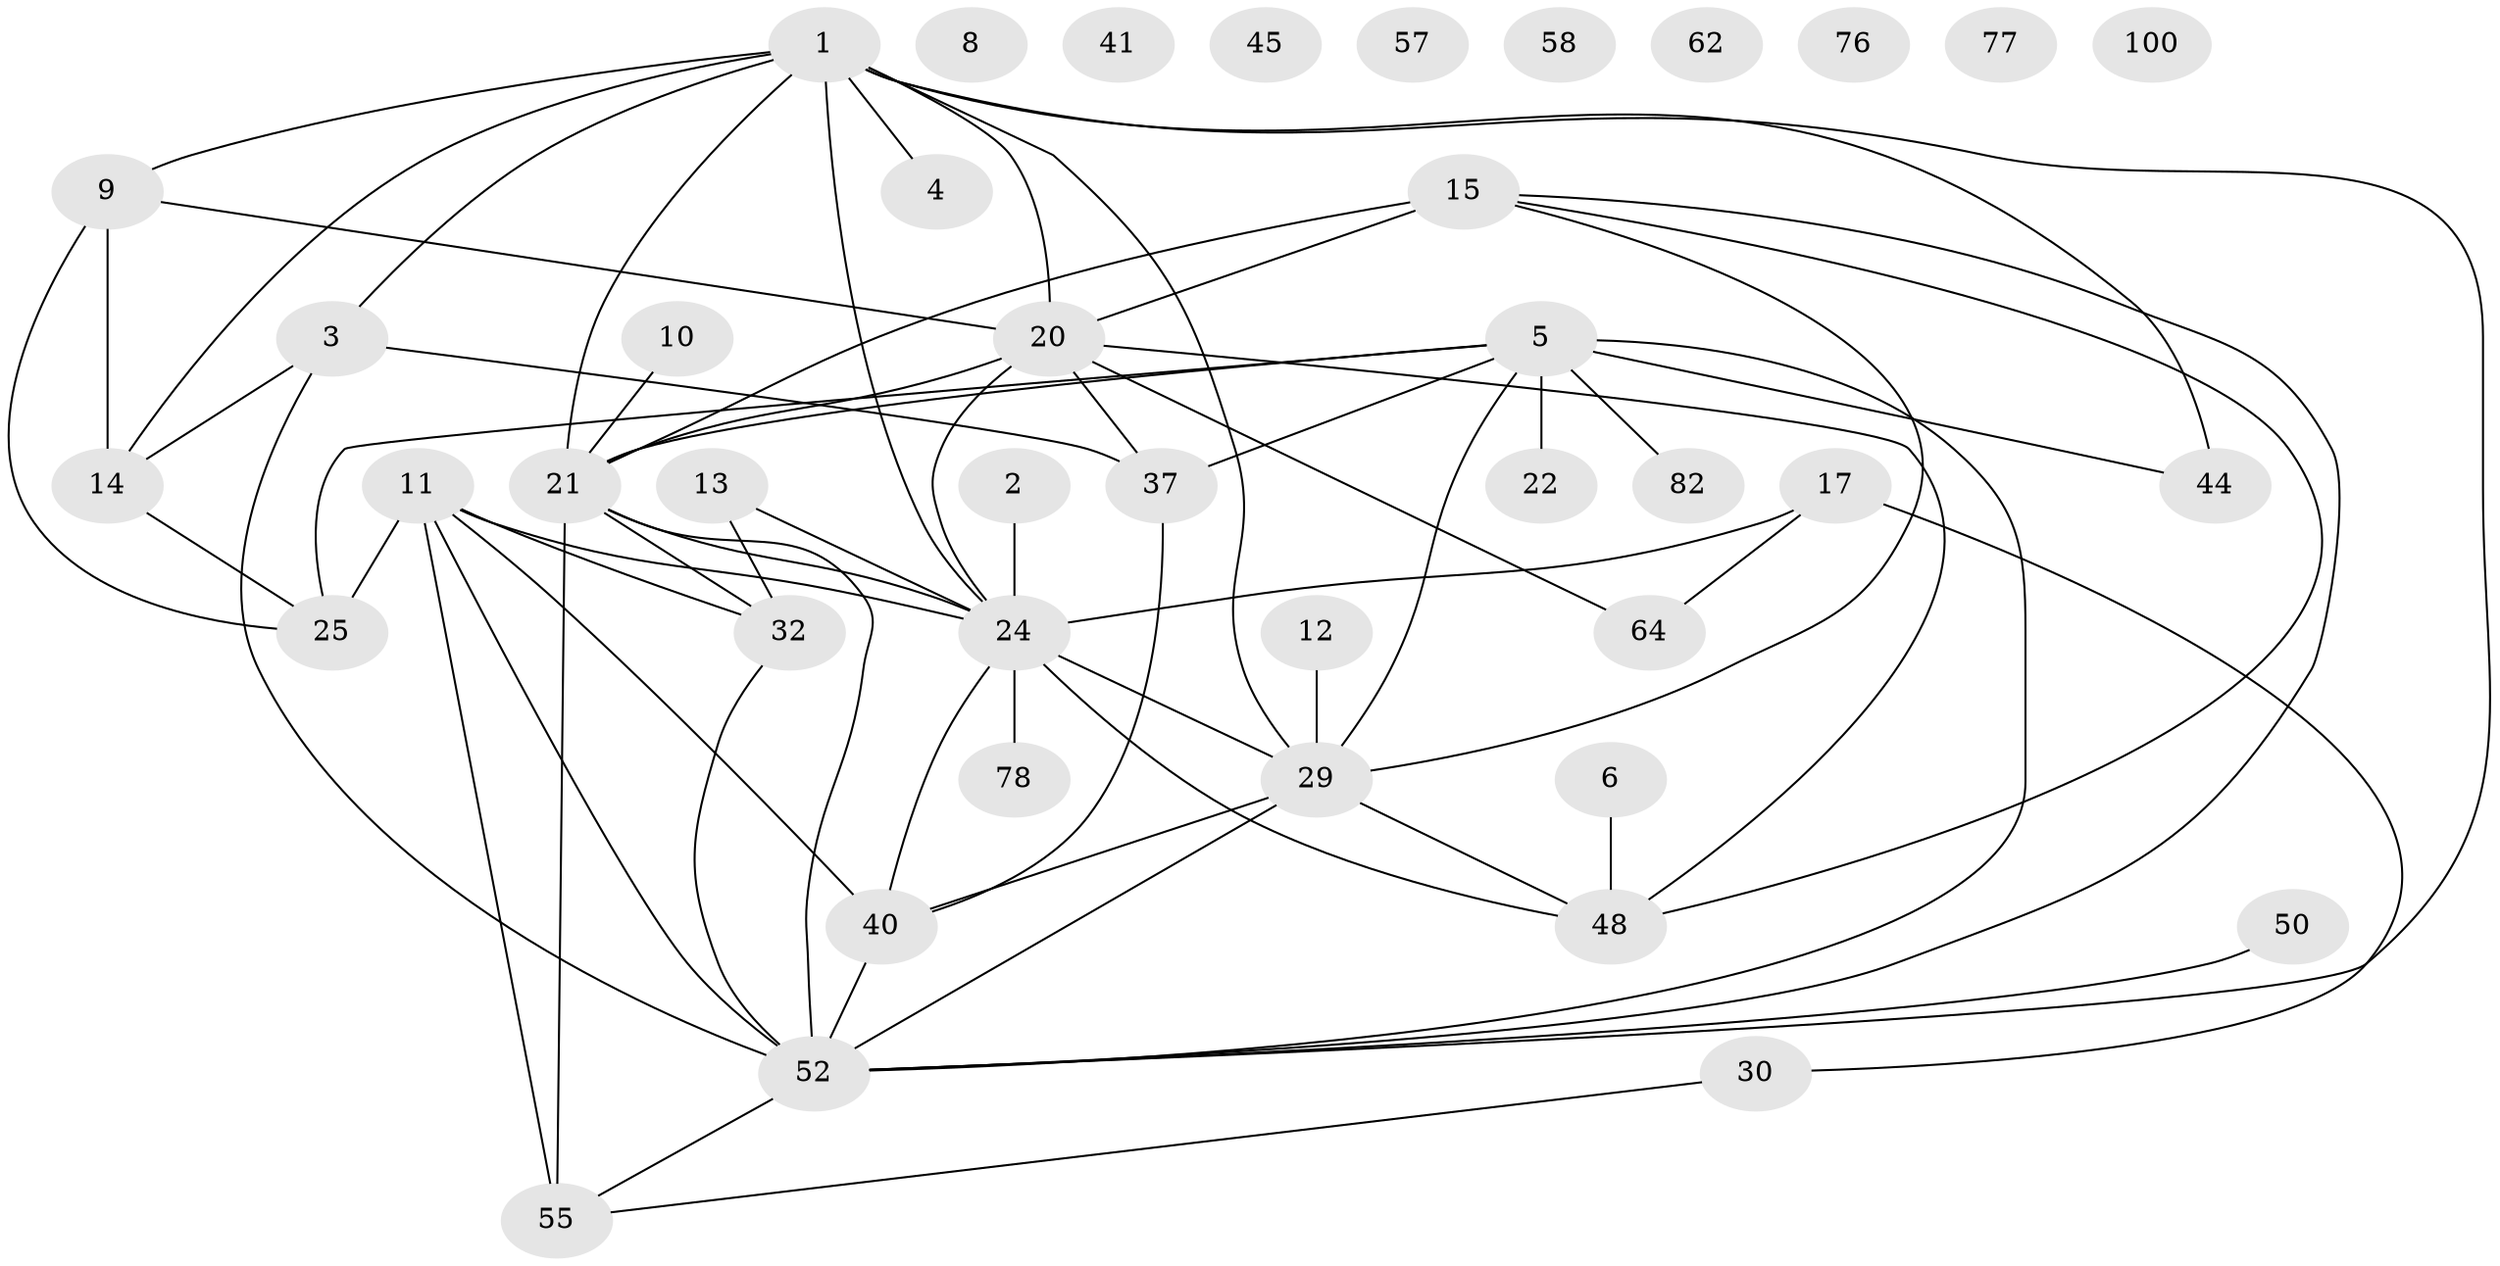 // original degree distribution, {7: 0.009708737864077669, 1: 0.1553398058252427, 4: 0.1553398058252427, 3: 0.27184466019417475, 5: 0.08737864077669903, 0: 0.08737864077669903, 2: 0.17475728155339806, 6: 0.05825242718446602}
// Generated by graph-tools (version 1.1) at 2025/16/03/04/25 18:16:24]
// undirected, 41 vertices, 67 edges
graph export_dot {
graph [start="1"]
  node [color=gray90,style=filled];
  1 [super="+69+7"];
  2;
  3 [super="+66"];
  4;
  5 [super="+26+16+81"];
  6;
  8;
  9 [super="+68"];
  10 [super="+53"];
  11 [super="+73+70+18+51"];
  12;
  13 [super="+96"];
  14 [super="+63+79"];
  15 [super="+23+49+61+43"];
  17 [super="+33+27"];
  20 [super="+102+28"];
  21 [super="+39+34+74"];
  22;
  24 [super="+89+101+35"];
  25 [super="+56"];
  29 [super="+67+85+97"];
  30 [super="+42"];
  32 [super="+88+84"];
  37 [super="+92"];
  40 [super="+47"];
  41;
  44 [super="+95"];
  45;
  48 [super="+65"];
  50;
  52 [super="+87+71+91+72"];
  55;
  57;
  58;
  62;
  64;
  76;
  77;
  78;
  82;
  100;
  1 -- 20 [weight=2];
  1 -- 9;
  1 -- 29;
  1 -- 24 [weight=2];
  1 -- 3 [weight=2];
  1 -- 44;
  1 -- 4;
  1 -- 52;
  1 -- 21;
  1 -- 14;
  2 -- 24;
  3 -- 52 [weight=3];
  3 -- 37;
  3 -- 14;
  5 -- 37;
  5 -- 22;
  5 -- 82;
  5 -- 52 [weight=2];
  5 -- 25;
  5 -- 44;
  5 -- 29;
  5 -- 21;
  6 -- 48;
  9 -- 20;
  9 -- 25;
  9 -- 14;
  10 -- 21;
  11 -- 32 [weight=2];
  11 -- 52 [weight=2];
  11 -- 40 [weight=2];
  11 -- 25;
  11 -- 24 [weight=2];
  11 -- 55;
  12 -- 29;
  13 -- 32;
  13 -- 24;
  14 -- 25;
  15 -- 48;
  15 -- 52;
  15 -- 29;
  15 -- 21 [weight=2];
  15 -- 20 [weight=2];
  17 -- 64;
  17 -- 24;
  17 -- 30;
  20 -- 64;
  20 -- 48;
  20 -- 21 [weight=2];
  20 -- 37;
  20 -- 24;
  21 -- 24;
  21 -- 32;
  21 -- 52;
  21 -- 55;
  24 -- 40;
  24 -- 78;
  24 -- 29;
  24 -- 48;
  29 -- 48;
  29 -- 40;
  29 -- 52 [weight=2];
  30 -- 55;
  32 -- 52;
  37 -- 40;
  40 -- 52;
  50 -- 52;
  52 -- 55;
}
